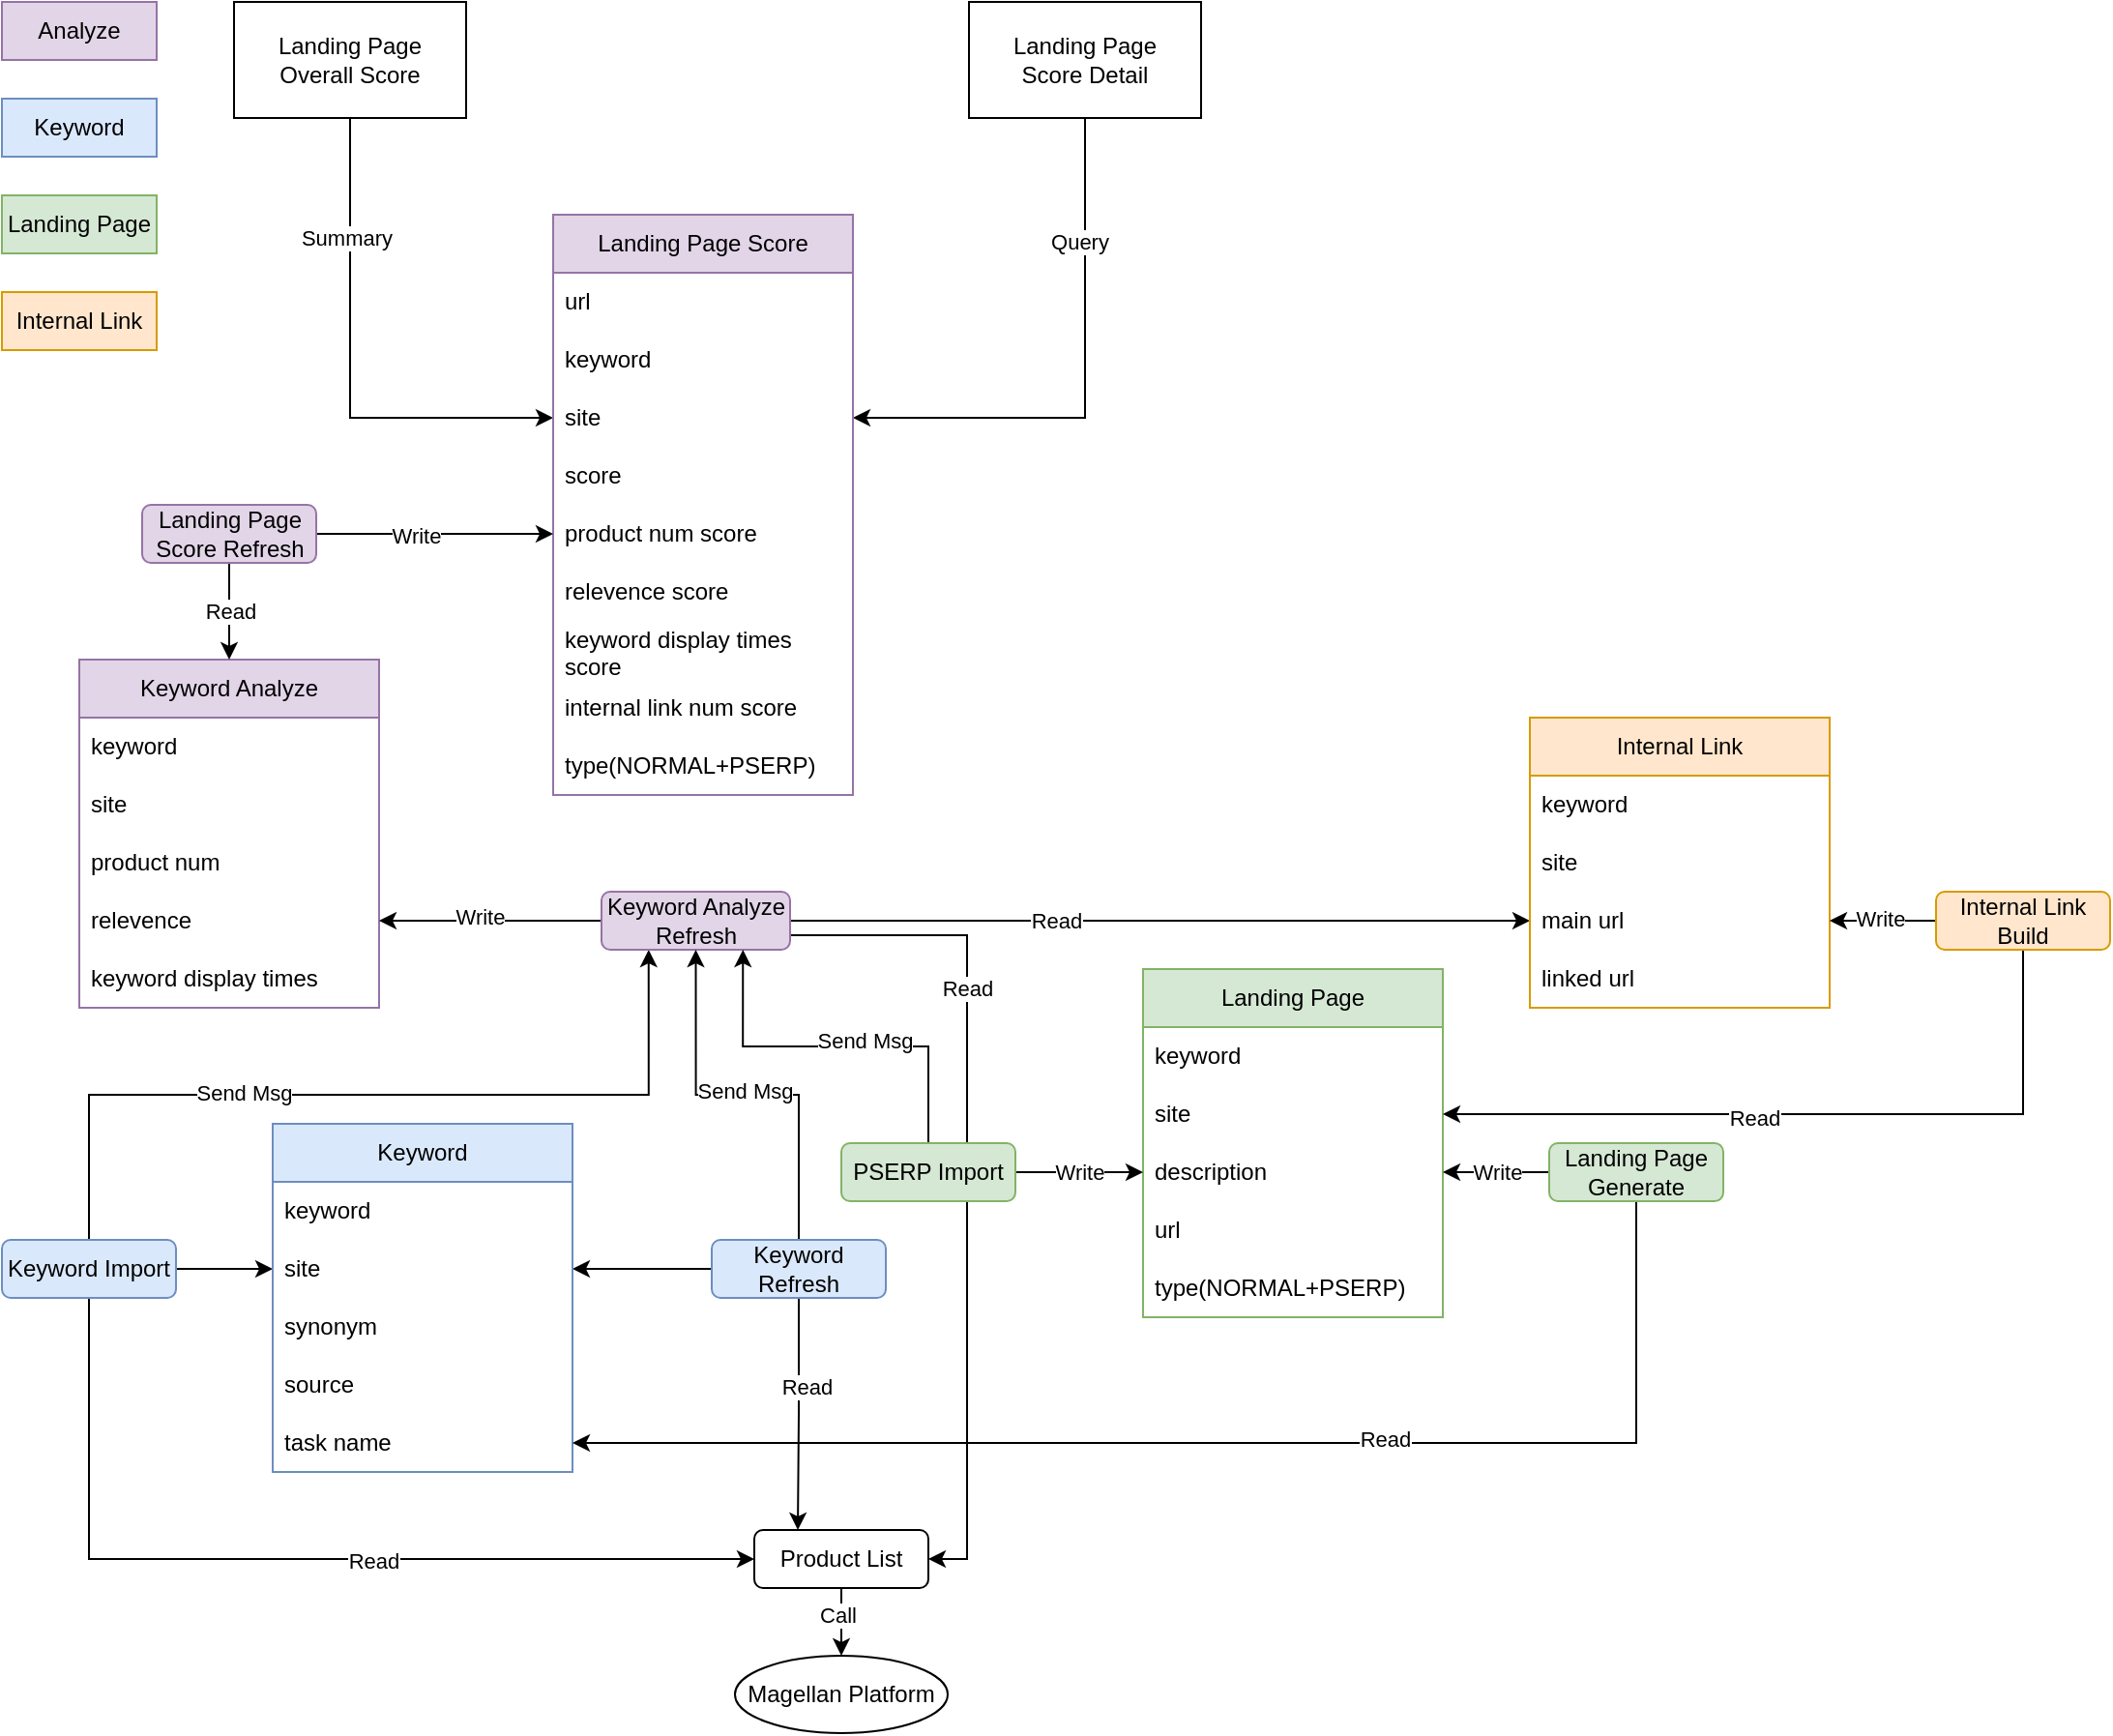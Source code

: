 <mxfile version="24.6.2" type="github">
  <diagram name="第 1 页" id="OEkk2NK1DtaFm7Vaiwa0">
    <mxGraphModel dx="2261" dy="1842" grid="1" gridSize="10" guides="1" tooltips="1" connect="1" arrows="1" fold="1" page="1" pageScale="1" pageWidth="827" pageHeight="1169" math="0" shadow="0">
      <root>
        <mxCell id="0" />
        <mxCell id="1" parent="0" />
        <mxCell id="KU0-YEUha7SOTbGTqwY7-40" style="edgeStyle=orthogonalEdgeStyle;rounded=0;orthogonalLoop=1;jettySize=auto;html=1;exitX=1;exitY=0.5;exitDx=0;exitDy=0;entryX=0;entryY=0.5;entryDx=0;entryDy=0;" parent="1" source="_38UN1bSElnnlys52ko4-7" target="rbzPLPuLKjnH79Xls7Ae-63" edge="1">
          <mxGeometry relative="1" as="geometry" />
        </mxCell>
        <mxCell id="KU0-YEUha7SOTbGTqwY7-43" style="edgeStyle=orthogonalEdgeStyle;rounded=0;orthogonalLoop=1;jettySize=auto;html=1;exitX=0.5;exitY=1;exitDx=0;exitDy=0;entryX=0;entryY=0.5;entryDx=0;entryDy=0;" parent="1" source="_38UN1bSElnnlys52ko4-7" target="_38UN1bSElnnlys52ko4-12" edge="1">
          <mxGeometry relative="1" as="geometry" />
        </mxCell>
        <mxCell id="KU0-YEUha7SOTbGTqwY7-68" value="Read" style="edgeLabel;html=1;align=center;verticalAlign=middle;resizable=0;points=[];" parent="KU0-YEUha7SOTbGTqwY7-43" vertex="1" connectable="0">
          <mxGeometry x="0.175" relative="1" as="geometry">
            <mxPoint y="1" as="offset" />
          </mxGeometry>
        </mxCell>
        <mxCell id="KU0-YEUha7SOTbGTqwY7-48" style="edgeStyle=orthogonalEdgeStyle;rounded=0;orthogonalLoop=1;jettySize=auto;html=1;exitX=0.5;exitY=0;exitDx=0;exitDy=0;entryX=0.25;entryY=1;entryDx=0;entryDy=0;" parent="1" source="_38UN1bSElnnlys52ko4-7" target="rbzPLPuLKjnH79Xls7Ae-17" edge="1">
          <mxGeometry relative="1" as="geometry" />
        </mxCell>
        <mxCell id="KU0-YEUha7SOTbGTqwY7-65" value="Send Msg" style="edgeLabel;html=1;align=center;verticalAlign=middle;resizable=0;points=[];" parent="KU0-YEUha7SOTbGTqwY7-48" vertex="1" connectable="0">
          <mxGeometry x="-0.297" y="1" relative="1" as="geometry">
            <mxPoint as="offset" />
          </mxGeometry>
        </mxCell>
        <mxCell id="_38UN1bSElnnlys52ko4-7" value="Keyword Import" style="rounded=1;whiteSpace=wrap;html=1;fillColor=#dae8fc;strokeColor=#6c8ebf;" parent="1" vertex="1">
          <mxGeometry x="-20" y="330" width="90" height="30" as="geometry" />
        </mxCell>
        <mxCell id="rbzPLPuLKjnH79Xls7Ae-16" style="edgeStyle=orthogonalEdgeStyle;rounded=0;orthogonalLoop=1;jettySize=auto;html=1;exitX=0.5;exitY=1;exitDx=0;exitDy=0;entryX=0.5;entryY=0;entryDx=0;entryDy=0;" parent="1" source="_38UN1bSElnnlys52ko4-12" target="_38UN1bSElnnlys52ko4-13" edge="1">
          <mxGeometry relative="1" as="geometry" />
        </mxCell>
        <mxCell id="rbzPLPuLKjnH79Xls7Ae-108" value="Call" style="edgeLabel;html=1;align=center;verticalAlign=middle;resizable=0;points=[];" parent="rbzPLPuLKjnH79Xls7Ae-16" vertex="1" connectable="0">
          <mxGeometry x="-0.225" y="-2" relative="1" as="geometry">
            <mxPoint as="offset" />
          </mxGeometry>
        </mxCell>
        <mxCell id="_38UN1bSElnnlys52ko4-12" value="Product List" style="rounded=1;whiteSpace=wrap;html=1;" parent="1" vertex="1">
          <mxGeometry x="369" y="480" width="90" height="30" as="geometry" />
        </mxCell>
        <mxCell id="_38UN1bSElnnlys52ko4-13" value="Magellan Platform" style="ellipse;whiteSpace=wrap;html=1;" parent="1" vertex="1">
          <mxGeometry x="359" y="545" width="110" height="40" as="geometry" />
        </mxCell>
        <mxCell id="KU0-YEUha7SOTbGTqwY7-57" style="edgeStyle=orthogonalEdgeStyle;rounded=0;orthogonalLoop=1;jettySize=auto;html=1;exitX=0.5;exitY=1;exitDx=0;exitDy=0;entryX=0;entryY=0.5;entryDx=0;entryDy=0;" parent="1" source="rbzPLPuLKjnH79Xls7Ae-2" target="rbzPLPuLKjnH79Xls7Ae-26" edge="1">
          <mxGeometry relative="1" as="geometry" />
        </mxCell>
        <mxCell id="KU0-YEUha7SOTbGTqwY7-59" value="Summary" style="edgeLabel;html=1;align=center;verticalAlign=middle;resizable=0;points=[];" parent="KU0-YEUha7SOTbGTqwY7-57" vertex="1" connectable="0">
          <mxGeometry x="-0.523" y="-2" relative="1" as="geometry">
            <mxPoint as="offset" />
          </mxGeometry>
        </mxCell>
        <mxCell id="rbzPLPuLKjnH79Xls7Ae-2" value="&lt;div&gt;Landing Page&lt;/div&gt;Overall Score" style="rounded=0;whiteSpace=wrap;html=1;" parent="1" vertex="1">
          <mxGeometry x="100" y="-310" width="120" height="60" as="geometry" />
        </mxCell>
        <mxCell id="KU0-YEUha7SOTbGTqwY7-58" style="edgeStyle=orthogonalEdgeStyle;rounded=0;orthogonalLoop=1;jettySize=auto;html=1;exitX=0.5;exitY=1;exitDx=0;exitDy=0;entryX=1;entryY=0.5;entryDx=0;entryDy=0;" parent="1" source="rbzPLPuLKjnH79Xls7Ae-3" target="rbzPLPuLKjnH79Xls7Ae-26" edge="1">
          <mxGeometry relative="1" as="geometry" />
        </mxCell>
        <mxCell id="KU0-YEUha7SOTbGTqwY7-60" value="Query" style="edgeLabel;html=1;align=center;verticalAlign=middle;resizable=0;points=[];" parent="KU0-YEUha7SOTbGTqwY7-58" vertex="1" connectable="0">
          <mxGeometry x="-0.534" y="-3" relative="1" as="geometry">
            <mxPoint as="offset" />
          </mxGeometry>
        </mxCell>
        <mxCell id="rbzPLPuLKjnH79Xls7Ae-3" value="&lt;div&gt;&lt;div&gt;Landing Page&lt;/div&gt;&lt;/div&gt;Score Detail" style="rounded=0;whiteSpace=wrap;html=1;" parent="1" vertex="1">
          <mxGeometry x="480" y="-310" width="120" height="60" as="geometry" />
        </mxCell>
        <mxCell id="rbzPLPuLKjnH79Xls7Ae-4" value="Landing Page Score" style="swimlane;fontStyle=0;childLayout=stackLayout;horizontal=1;startSize=30;horizontalStack=0;resizeParent=1;resizeParentMax=0;resizeLast=0;collapsible=1;marginBottom=0;whiteSpace=wrap;html=1;fillColor=#e1d5e7;strokeColor=#9673a6;" parent="1" vertex="1">
          <mxGeometry x="265" y="-200" width="155" height="300" as="geometry" />
        </mxCell>
        <mxCell id="rbzPLPuLKjnH79Xls7Ae-5" value="url" style="text;strokeColor=none;fillColor=none;align=left;verticalAlign=middle;spacingLeft=4;spacingRight=4;overflow=hidden;points=[[0,0.5],[1,0.5]];portConstraint=eastwest;rotatable=0;whiteSpace=wrap;html=1;" parent="rbzPLPuLKjnH79Xls7Ae-4" vertex="1">
          <mxGeometry y="30" width="155" height="30" as="geometry" />
        </mxCell>
        <mxCell id="rbzPLPuLKjnH79Xls7Ae-25" value="keyword" style="text;strokeColor=none;fillColor=none;align=left;verticalAlign=middle;spacingLeft=4;spacingRight=4;overflow=hidden;points=[[0,0.5],[1,0.5]];portConstraint=eastwest;rotatable=0;whiteSpace=wrap;html=1;" parent="rbzPLPuLKjnH79Xls7Ae-4" vertex="1">
          <mxGeometry y="60" width="155" height="30" as="geometry" />
        </mxCell>
        <mxCell id="rbzPLPuLKjnH79Xls7Ae-26" value="site" style="text;strokeColor=none;fillColor=none;align=left;verticalAlign=middle;spacingLeft=4;spacingRight=4;overflow=hidden;points=[[0,0.5],[1,0.5]];portConstraint=eastwest;rotatable=0;whiteSpace=wrap;html=1;" parent="rbzPLPuLKjnH79Xls7Ae-4" vertex="1">
          <mxGeometry y="90" width="155" height="30" as="geometry" />
        </mxCell>
        <mxCell id="rbzPLPuLKjnH79Xls7Ae-96" value="score" style="text;strokeColor=none;fillColor=none;align=left;verticalAlign=middle;spacingLeft=4;spacingRight=4;overflow=hidden;points=[[0,0.5],[1,0.5]];portConstraint=eastwest;rotatable=0;whiteSpace=wrap;html=1;" parent="rbzPLPuLKjnH79Xls7Ae-4" vertex="1">
          <mxGeometry y="120" width="155" height="30" as="geometry" />
        </mxCell>
        <mxCell id="rbzPLPuLKjnH79Xls7Ae-6" value="product num score" style="text;strokeColor=none;fillColor=none;align=left;verticalAlign=middle;spacingLeft=4;spacingRight=4;overflow=hidden;points=[[0,0.5],[1,0.5]];portConstraint=eastwest;rotatable=0;whiteSpace=wrap;html=1;" parent="rbzPLPuLKjnH79Xls7Ae-4" vertex="1">
          <mxGeometry y="150" width="155" height="30" as="geometry" />
        </mxCell>
        <mxCell id="rbzPLPuLKjnH79Xls7Ae-7" value="relevence score" style="text;strokeColor=none;fillColor=none;align=left;verticalAlign=middle;spacingLeft=4;spacingRight=4;overflow=hidden;points=[[0,0.5],[1,0.5]];portConstraint=eastwest;rotatable=0;whiteSpace=wrap;html=1;" parent="rbzPLPuLKjnH79Xls7Ae-4" vertex="1">
          <mxGeometry y="180" width="155" height="30" as="geometry" />
        </mxCell>
        <mxCell id="rbzPLPuLKjnH79Xls7Ae-8" value="keyword display times score" style="text;strokeColor=none;fillColor=none;align=left;verticalAlign=middle;spacingLeft=4;spacingRight=4;overflow=hidden;points=[[0,0.5],[1,0.5]];portConstraint=eastwest;rotatable=0;whiteSpace=wrap;html=1;" parent="rbzPLPuLKjnH79Xls7Ae-4" vertex="1">
          <mxGeometry y="210" width="155" height="30" as="geometry" />
        </mxCell>
        <mxCell id="rbzPLPuLKjnH79Xls7Ae-9" value="internal link num score" style="text;strokeColor=none;fillColor=none;align=left;verticalAlign=middle;spacingLeft=4;spacingRight=4;overflow=hidden;points=[[0,0.5],[1,0.5]];portConstraint=eastwest;rotatable=0;whiteSpace=wrap;html=1;" parent="rbzPLPuLKjnH79Xls7Ae-4" vertex="1">
          <mxGeometry y="240" width="155" height="30" as="geometry" />
        </mxCell>
        <mxCell id="rbzPLPuLKjnH79Xls7Ae-14" value="type(NORMAL+PSERP)" style="text;strokeColor=none;fillColor=none;align=left;verticalAlign=middle;spacingLeft=4;spacingRight=4;overflow=hidden;points=[[0,0.5],[1,0.5]];portConstraint=eastwest;rotatable=0;whiteSpace=wrap;html=1;" parent="rbzPLPuLKjnH79Xls7Ae-4" vertex="1">
          <mxGeometry y="270" width="155" height="30" as="geometry" />
        </mxCell>
        <mxCell id="rbzPLPuLKjnH79Xls7Ae-18" value="Keyword Analyze" style="swimlane;fontStyle=0;childLayout=stackLayout;horizontal=1;startSize=30;horizontalStack=0;resizeParent=1;resizeParentMax=0;resizeLast=0;collapsible=1;marginBottom=0;whiteSpace=wrap;html=1;fillColor=#e1d5e7;strokeColor=#9673a6;" parent="1" vertex="1">
          <mxGeometry x="20" y="30" width="155" height="180" as="geometry" />
        </mxCell>
        <mxCell id="rbzPLPuLKjnH79Xls7Ae-19" value="keyword" style="text;strokeColor=none;fillColor=none;align=left;verticalAlign=middle;spacingLeft=4;spacingRight=4;overflow=hidden;points=[[0,0.5],[1,0.5]];portConstraint=eastwest;rotatable=0;whiteSpace=wrap;html=1;" parent="rbzPLPuLKjnH79Xls7Ae-18" vertex="1">
          <mxGeometry y="30" width="155" height="30" as="geometry" />
        </mxCell>
        <mxCell id="rbzPLPuLKjnH79Xls7Ae-20" value="site" style="text;strokeColor=none;fillColor=none;align=left;verticalAlign=middle;spacingLeft=4;spacingRight=4;overflow=hidden;points=[[0,0.5],[1,0.5]];portConstraint=eastwest;rotatable=0;whiteSpace=wrap;html=1;" parent="rbzPLPuLKjnH79Xls7Ae-18" vertex="1">
          <mxGeometry y="60" width="155" height="30" as="geometry" />
        </mxCell>
        <mxCell id="rbzPLPuLKjnH79Xls7Ae-27" value="product num" style="text;strokeColor=none;fillColor=none;align=left;verticalAlign=middle;spacingLeft=4;spacingRight=4;overflow=hidden;points=[[0,0.5],[1,0.5]];portConstraint=eastwest;rotatable=0;whiteSpace=wrap;html=1;" parent="rbzPLPuLKjnH79Xls7Ae-18" vertex="1">
          <mxGeometry y="90" width="155" height="30" as="geometry" />
        </mxCell>
        <mxCell id="rbzPLPuLKjnH79Xls7Ae-21" value="relevence" style="text;strokeColor=none;fillColor=none;align=left;verticalAlign=middle;spacingLeft=4;spacingRight=4;overflow=hidden;points=[[0,0.5],[1,0.5]];portConstraint=eastwest;rotatable=0;whiteSpace=wrap;html=1;" parent="rbzPLPuLKjnH79Xls7Ae-18" vertex="1">
          <mxGeometry y="120" width="155" height="30" as="geometry" />
        </mxCell>
        <mxCell id="rbzPLPuLKjnH79Xls7Ae-22" value="keyword display times" style="text;strokeColor=none;fillColor=none;align=left;verticalAlign=middle;spacingLeft=4;spacingRight=4;overflow=hidden;points=[[0,0.5],[1,0.5]];portConstraint=eastwest;rotatable=0;whiteSpace=wrap;html=1;" parent="rbzPLPuLKjnH79Xls7Ae-18" vertex="1">
          <mxGeometry y="150" width="155" height="30" as="geometry" />
        </mxCell>
        <mxCell id="KU0-YEUha7SOTbGTqwY7-50" style="edgeStyle=orthogonalEdgeStyle;rounded=0;orthogonalLoop=1;jettySize=auto;html=1;exitX=0;exitY=0.5;exitDx=0;exitDy=0;" parent="1" source="rbzPLPuLKjnH79Xls7Ae-17" target="rbzPLPuLKjnH79Xls7Ae-21" edge="1">
          <mxGeometry relative="1" as="geometry" />
        </mxCell>
        <mxCell id="KU0-YEUha7SOTbGTqwY7-62" value="Write" style="edgeLabel;html=1;align=center;verticalAlign=middle;resizable=0;points=[];" parent="KU0-YEUha7SOTbGTqwY7-50" vertex="1" connectable="0">
          <mxGeometry x="0.094" y="-4" relative="1" as="geometry">
            <mxPoint y="2" as="offset" />
          </mxGeometry>
        </mxCell>
        <mxCell id="KU0-YEUha7SOTbGTqwY7-52" style="edgeStyle=orthogonalEdgeStyle;rounded=0;orthogonalLoop=1;jettySize=auto;html=1;exitX=1;exitY=0.5;exitDx=0;exitDy=0;" parent="1" source="rbzPLPuLKjnH79Xls7Ae-17" target="rbzPLPuLKjnH79Xls7Ae-90" edge="1">
          <mxGeometry relative="1" as="geometry" />
        </mxCell>
        <mxCell id="KU0-YEUha7SOTbGTqwY7-71" value="Read" style="edgeLabel;html=1;align=center;verticalAlign=middle;resizable=0;points=[];" parent="KU0-YEUha7SOTbGTqwY7-52" vertex="1" connectable="0">
          <mxGeometry x="-0.284" y="-3" relative="1" as="geometry">
            <mxPoint y="-3" as="offset" />
          </mxGeometry>
        </mxCell>
        <mxCell id="j0SegVbOgmOSn6WBIS1T-1" style="edgeStyle=orthogonalEdgeStyle;rounded=0;orthogonalLoop=1;jettySize=auto;html=1;exitX=1;exitY=0.75;exitDx=0;exitDy=0;entryX=1;entryY=0.5;entryDx=0;entryDy=0;" parent="1" source="rbzPLPuLKjnH79Xls7Ae-17" target="_38UN1bSElnnlys52ko4-12" edge="1">
          <mxGeometry relative="1" as="geometry" />
        </mxCell>
        <mxCell id="j0SegVbOgmOSn6WBIS1T-2" value="Read" style="edgeLabel;html=1;align=center;verticalAlign=middle;resizable=0;points=[];" parent="j0SegVbOgmOSn6WBIS1T-1" vertex="1" connectable="0">
          <mxGeometry x="-0.454" relative="1" as="geometry">
            <mxPoint as="offset" />
          </mxGeometry>
        </mxCell>
        <mxCell id="rbzPLPuLKjnH79Xls7Ae-17" value="Keyword Analyze Refresh" style="rounded=1;whiteSpace=wrap;html=1;fillColor=#e1d5e7;strokeColor=#9673a6;" parent="1" vertex="1">
          <mxGeometry x="290" y="150" width="97.5" height="30" as="geometry" />
        </mxCell>
        <mxCell id="rbzPLPuLKjnH79Xls7Ae-31" value="Landing Page" style="swimlane;fontStyle=0;childLayout=stackLayout;horizontal=1;startSize=30;horizontalStack=0;resizeParent=1;resizeParentMax=0;resizeLast=0;collapsible=1;marginBottom=0;whiteSpace=wrap;html=1;fillColor=#d5e8d4;strokeColor=#82b366;" parent="1" vertex="1">
          <mxGeometry x="570" y="190" width="155" height="180" as="geometry" />
        </mxCell>
        <mxCell id="rbzPLPuLKjnH79Xls7Ae-32" value="keyword" style="text;strokeColor=none;fillColor=none;align=left;verticalAlign=middle;spacingLeft=4;spacingRight=4;overflow=hidden;points=[[0,0.5],[1,0.5]];portConstraint=eastwest;rotatable=0;whiteSpace=wrap;html=1;" parent="rbzPLPuLKjnH79Xls7Ae-31" vertex="1">
          <mxGeometry y="30" width="155" height="30" as="geometry" />
        </mxCell>
        <mxCell id="rbzPLPuLKjnH79Xls7Ae-33" value="site" style="text;strokeColor=none;fillColor=none;align=left;verticalAlign=middle;spacingLeft=4;spacingRight=4;overflow=hidden;points=[[0,0.5],[1,0.5]];portConstraint=eastwest;rotatable=0;whiteSpace=wrap;html=1;" parent="rbzPLPuLKjnH79Xls7Ae-31" vertex="1">
          <mxGeometry y="60" width="155" height="30" as="geometry" />
        </mxCell>
        <mxCell id="rbzPLPuLKjnH79Xls7Ae-77" value="description" style="text;strokeColor=none;fillColor=none;align=left;verticalAlign=middle;spacingLeft=4;spacingRight=4;overflow=hidden;points=[[0,0.5],[1,0.5]];portConstraint=eastwest;rotatable=0;whiteSpace=wrap;html=1;" parent="rbzPLPuLKjnH79Xls7Ae-31" vertex="1">
          <mxGeometry y="90" width="155" height="30" as="geometry" />
        </mxCell>
        <mxCell id="rbzPLPuLKjnH79Xls7Ae-34" value="url" style="text;strokeColor=none;fillColor=none;align=left;verticalAlign=middle;spacingLeft=4;spacingRight=4;overflow=hidden;points=[[0,0.5],[1,0.5]];portConstraint=eastwest;rotatable=0;whiteSpace=wrap;html=1;" parent="rbzPLPuLKjnH79Xls7Ae-31" vertex="1">
          <mxGeometry y="120" width="155" height="30" as="geometry" />
        </mxCell>
        <mxCell id="rbzPLPuLKjnH79Xls7Ae-35" value="type(NORMAL+PSERP)" style="text;strokeColor=none;fillColor=none;align=left;verticalAlign=middle;spacingLeft=4;spacingRight=4;overflow=hidden;points=[[0,0.5],[1,0.5]];portConstraint=eastwest;rotatable=0;whiteSpace=wrap;html=1;" parent="rbzPLPuLKjnH79Xls7Ae-31" vertex="1">
          <mxGeometry y="150" width="155" height="30" as="geometry" />
        </mxCell>
        <mxCell id="KU0-YEUha7SOTbGTqwY7-41" style="edgeStyle=orthogonalEdgeStyle;rounded=0;orthogonalLoop=1;jettySize=auto;html=1;exitX=0;exitY=0.5;exitDx=0;exitDy=0;entryX=1;entryY=0.5;entryDx=0;entryDy=0;" parent="1" source="rbzPLPuLKjnH79Xls7Ae-44" target="rbzPLPuLKjnH79Xls7Ae-63" edge="1">
          <mxGeometry relative="1" as="geometry" />
        </mxCell>
        <mxCell id="KU0-YEUha7SOTbGTqwY7-42" style="edgeStyle=orthogonalEdgeStyle;rounded=0;orthogonalLoop=1;jettySize=auto;html=1;exitX=0.5;exitY=1;exitDx=0;exitDy=0;entryX=0.25;entryY=0;entryDx=0;entryDy=0;" parent="1" source="rbzPLPuLKjnH79Xls7Ae-44" target="_38UN1bSElnnlys52ko4-12" edge="1">
          <mxGeometry relative="1" as="geometry" />
        </mxCell>
        <mxCell id="KU0-YEUha7SOTbGTqwY7-69" value="Read" style="edgeLabel;html=1;align=center;verticalAlign=middle;resizable=0;points=[];" parent="KU0-YEUha7SOTbGTqwY7-42" vertex="1" connectable="0">
          <mxGeometry x="-0.245" y="4" relative="1" as="geometry">
            <mxPoint as="offset" />
          </mxGeometry>
        </mxCell>
        <mxCell id="KU0-YEUha7SOTbGTqwY7-47" style="edgeStyle=orthogonalEdgeStyle;rounded=0;orthogonalLoop=1;jettySize=auto;html=1;exitX=0.5;exitY=0;exitDx=0;exitDy=0;entryX=0.5;entryY=1;entryDx=0;entryDy=0;" parent="1" source="rbzPLPuLKjnH79Xls7Ae-44" target="rbzPLPuLKjnH79Xls7Ae-17" edge="1">
          <mxGeometry relative="1" as="geometry" />
        </mxCell>
        <mxCell id="KU0-YEUha7SOTbGTqwY7-66" value="Send Msg" style="edgeLabel;html=1;align=center;verticalAlign=middle;resizable=0;points=[];" parent="KU0-YEUha7SOTbGTqwY7-47" vertex="1" connectable="0">
          <mxGeometry x="0.028" y="-2" relative="1" as="geometry">
            <mxPoint x="1" as="offset" />
          </mxGeometry>
        </mxCell>
        <mxCell id="rbzPLPuLKjnH79Xls7Ae-44" value="Keyword Refresh" style="rounded=1;whiteSpace=wrap;html=1;fillColor=#dae8fc;strokeColor=#6c8ebf;" parent="1" vertex="1">
          <mxGeometry x="347" y="330" width="90" height="30" as="geometry" />
        </mxCell>
        <mxCell id="rbzPLPuLKjnH79Xls7Ae-61" value="Keyword" style="swimlane;fontStyle=0;childLayout=stackLayout;horizontal=1;startSize=30;horizontalStack=0;resizeParent=1;resizeParentMax=0;resizeLast=0;collapsible=1;marginBottom=0;whiteSpace=wrap;html=1;fillColor=#dae8fc;strokeColor=#6c8ebf;" parent="1" vertex="1">
          <mxGeometry x="120" y="270" width="155" height="180" as="geometry" />
        </mxCell>
        <mxCell id="rbzPLPuLKjnH79Xls7Ae-62" value="keyword" style="text;strokeColor=none;fillColor=none;align=left;verticalAlign=middle;spacingLeft=4;spacingRight=4;overflow=hidden;points=[[0,0.5],[1,0.5]];portConstraint=eastwest;rotatable=0;whiteSpace=wrap;html=1;" parent="rbzPLPuLKjnH79Xls7Ae-61" vertex="1">
          <mxGeometry y="30" width="155" height="30" as="geometry" />
        </mxCell>
        <mxCell id="rbzPLPuLKjnH79Xls7Ae-63" value="site" style="text;strokeColor=none;fillColor=none;align=left;verticalAlign=middle;spacingLeft=4;spacingRight=4;overflow=hidden;points=[[0,0.5],[1,0.5]];portConstraint=eastwest;rotatable=0;whiteSpace=wrap;html=1;" parent="rbzPLPuLKjnH79Xls7Ae-61" vertex="1">
          <mxGeometry y="60" width="155" height="30" as="geometry" />
        </mxCell>
        <mxCell id="rbzPLPuLKjnH79Xls7Ae-64" value="synonym" style="text;strokeColor=none;fillColor=none;align=left;verticalAlign=middle;spacingLeft=4;spacingRight=4;overflow=hidden;points=[[0,0.5],[1,0.5]];portConstraint=eastwest;rotatable=0;whiteSpace=wrap;html=1;" parent="rbzPLPuLKjnH79Xls7Ae-61" vertex="1">
          <mxGeometry y="90" width="155" height="30" as="geometry" />
        </mxCell>
        <mxCell id="rbzPLPuLKjnH79Xls7Ae-65" value="source" style="text;strokeColor=none;fillColor=none;align=left;verticalAlign=middle;spacingLeft=4;spacingRight=4;overflow=hidden;points=[[0,0.5],[1,0.5]];portConstraint=eastwest;rotatable=0;whiteSpace=wrap;html=1;" parent="rbzPLPuLKjnH79Xls7Ae-61" vertex="1">
          <mxGeometry y="120" width="155" height="30" as="geometry" />
        </mxCell>
        <mxCell id="rbzPLPuLKjnH79Xls7Ae-66" value="task name" style="text;strokeColor=none;fillColor=none;align=left;verticalAlign=middle;spacingLeft=4;spacingRight=4;overflow=hidden;points=[[0,0.5],[1,0.5]];portConstraint=eastwest;rotatable=0;whiteSpace=wrap;html=1;" parent="rbzPLPuLKjnH79Xls7Ae-61" vertex="1">
          <mxGeometry y="150" width="155" height="30" as="geometry" />
        </mxCell>
        <mxCell id="rbzPLPuLKjnH79Xls7Ae-87" value="Internal Link" style="swimlane;fontStyle=0;childLayout=stackLayout;horizontal=1;startSize=30;horizontalStack=0;resizeParent=1;resizeParentMax=0;resizeLast=0;collapsible=1;marginBottom=0;whiteSpace=wrap;html=1;fillColor=#ffe6cc;strokeColor=#d79b00;" parent="1" vertex="1">
          <mxGeometry x="770" y="60" width="155" height="150" as="geometry" />
        </mxCell>
        <mxCell id="rbzPLPuLKjnH79Xls7Ae-88" value="keyword" style="text;strokeColor=none;fillColor=none;align=left;verticalAlign=middle;spacingLeft=4;spacingRight=4;overflow=hidden;points=[[0,0.5],[1,0.5]];portConstraint=eastwest;rotatable=0;whiteSpace=wrap;html=1;" parent="rbzPLPuLKjnH79Xls7Ae-87" vertex="1">
          <mxGeometry y="30" width="155" height="30" as="geometry" />
        </mxCell>
        <mxCell id="rbzPLPuLKjnH79Xls7Ae-89" value="site" style="text;strokeColor=none;fillColor=none;align=left;verticalAlign=middle;spacingLeft=4;spacingRight=4;overflow=hidden;points=[[0,0.5],[1,0.5]];portConstraint=eastwest;rotatable=0;whiteSpace=wrap;html=1;" parent="rbzPLPuLKjnH79Xls7Ae-87" vertex="1">
          <mxGeometry y="60" width="155" height="30" as="geometry" />
        </mxCell>
        <mxCell id="rbzPLPuLKjnH79Xls7Ae-90" value="main url" style="text;strokeColor=none;fillColor=none;align=left;verticalAlign=middle;spacingLeft=4;spacingRight=4;overflow=hidden;points=[[0,0.5],[1,0.5]];portConstraint=eastwest;rotatable=0;whiteSpace=wrap;html=1;" parent="rbzPLPuLKjnH79Xls7Ae-87" vertex="1">
          <mxGeometry y="90" width="155" height="30" as="geometry" />
        </mxCell>
        <mxCell id="rbzPLPuLKjnH79Xls7Ae-91" value="linked url" style="text;strokeColor=none;fillColor=none;align=left;verticalAlign=middle;spacingLeft=4;spacingRight=4;overflow=hidden;points=[[0,0.5],[1,0.5]];portConstraint=eastwest;rotatable=0;whiteSpace=wrap;html=1;" parent="rbzPLPuLKjnH79Xls7Ae-87" vertex="1">
          <mxGeometry y="120" width="155" height="30" as="geometry" />
        </mxCell>
        <mxCell id="KU0-YEUha7SOTbGTqwY7-45" value="Write" style="edgeStyle=orthogonalEdgeStyle;rounded=0;orthogonalLoop=1;jettySize=auto;html=1;exitX=1;exitY=0.5;exitDx=0;exitDy=0;" parent="1" source="rbzPLPuLKjnH79Xls7Ae-97" target="rbzPLPuLKjnH79Xls7Ae-77" edge="1">
          <mxGeometry relative="1" as="geometry" />
        </mxCell>
        <mxCell id="KU0-YEUha7SOTbGTqwY7-46" style="edgeStyle=orthogonalEdgeStyle;rounded=0;orthogonalLoop=1;jettySize=auto;html=1;exitX=0.5;exitY=0;exitDx=0;exitDy=0;entryX=0.75;entryY=1;entryDx=0;entryDy=0;" parent="1" source="rbzPLPuLKjnH79Xls7Ae-97" target="rbzPLPuLKjnH79Xls7Ae-17" edge="1">
          <mxGeometry relative="1" as="geometry" />
        </mxCell>
        <mxCell id="KU0-YEUha7SOTbGTqwY7-67" value="Send Msg" style="edgeLabel;html=1;align=center;verticalAlign=middle;resizable=0;points=[];" parent="KU0-YEUha7SOTbGTqwY7-46" vertex="1" connectable="0">
          <mxGeometry x="-0.142" y="-3" relative="1" as="geometry">
            <mxPoint x="1" as="offset" />
          </mxGeometry>
        </mxCell>
        <mxCell id="rbzPLPuLKjnH79Xls7Ae-97" value="PSERP Import" style="rounded=1;whiteSpace=wrap;html=1;fillColor=#d5e8d4;strokeColor=#82b366;" parent="1" vertex="1">
          <mxGeometry x="414" y="280" width="90" height="30" as="geometry" />
        </mxCell>
        <mxCell id="KU0-YEUha7SOTbGTqwY7-53" value="Analyze" style="rounded=0;whiteSpace=wrap;html=1;fillColor=#e1d5e7;strokeColor=#9673a6;" parent="1" vertex="1">
          <mxGeometry x="-20" y="-310" width="80" height="30" as="geometry" />
        </mxCell>
        <mxCell id="KU0-YEUha7SOTbGTqwY7-54" value="Keyword" style="rounded=0;whiteSpace=wrap;html=1;fillColor=#dae8fc;strokeColor=#6c8ebf;" parent="1" vertex="1">
          <mxGeometry x="-20" y="-260" width="80" height="30" as="geometry" />
        </mxCell>
        <mxCell id="KU0-YEUha7SOTbGTqwY7-55" value="Landing Page" style="rounded=0;whiteSpace=wrap;html=1;fillColor=#d5e8d4;strokeColor=#82b366;" parent="1" vertex="1">
          <mxGeometry x="-20" y="-210" width="80" height="30" as="geometry" />
        </mxCell>
        <mxCell id="KU0-YEUha7SOTbGTqwY7-56" value="Internal Link" style="rounded=0;whiteSpace=wrap;html=1;fillColor=#ffe6cc;strokeColor=#d79b00;" parent="1" vertex="1">
          <mxGeometry x="-20" y="-160" width="80" height="30" as="geometry" />
        </mxCell>
        <mxCell id="KU0-YEUha7SOTbGTqwY7-73" style="edgeStyle=orthogonalEdgeStyle;rounded=0;orthogonalLoop=1;jettySize=auto;html=1;exitX=0;exitY=0.5;exitDx=0;exitDy=0;entryX=1;entryY=0.5;entryDx=0;entryDy=0;" parent="1" source="KU0-YEUha7SOTbGTqwY7-72" target="rbzPLPuLKjnH79Xls7Ae-77" edge="1">
          <mxGeometry relative="1" as="geometry" />
        </mxCell>
        <mxCell id="KU0-YEUha7SOTbGTqwY7-77" value="Write" style="edgeLabel;html=1;align=center;verticalAlign=middle;resizable=0;points=[];" parent="KU0-YEUha7SOTbGTqwY7-73" vertex="1" connectable="0">
          <mxGeometry x="0.036" relative="1" as="geometry">
            <mxPoint x="1" as="offset" />
          </mxGeometry>
        </mxCell>
        <mxCell id="KU0-YEUha7SOTbGTqwY7-79" style="edgeStyle=orthogonalEdgeStyle;rounded=0;orthogonalLoop=1;jettySize=auto;html=1;exitX=0.5;exitY=1;exitDx=0;exitDy=0;entryX=1;entryY=0.5;entryDx=0;entryDy=0;" parent="1" source="KU0-YEUha7SOTbGTqwY7-72" target="rbzPLPuLKjnH79Xls7Ae-66" edge="1">
          <mxGeometry relative="1" as="geometry" />
        </mxCell>
        <mxCell id="KU0-YEUha7SOTbGTqwY7-81" value="Read" style="edgeLabel;html=1;align=center;verticalAlign=middle;resizable=0;points=[];" parent="KU0-YEUha7SOTbGTqwY7-79" vertex="1" connectable="0">
          <mxGeometry x="-0.243" y="-2" relative="1" as="geometry">
            <mxPoint as="offset" />
          </mxGeometry>
        </mxCell>
        <mxCell id="KU0-YEUha7SOTbGTqwY7-72" value="Landing Page Generate" style="rounded=1;whiteSpace=wrap;html=1;fillColor=#d5e8d4;strokeColor=#82b366;" parent="1" vertex="1">
          <mxGeometry x="780" y="280" width="90" height="30" as="geometry" />
        </mxCell>
        <mxCell id="KU0-YEUha7SOTbGTqwY7-75" style="edgeStyle=orthogonalEdgeStyle;rounded=0;orthogonalLoop=1;jettySize=auto;html=1;exitX=0;exitY=0.5;exitDx=0;exitDy=0;entryX=1;entryY=0.5;entryDx=0;entryDy=0;" parent="1" source="KU0-YEUha7SOTbGTqwY7-74" target="rbzPLPuLKjnH79Xls7Ae-90" edge="1">
          <mxGeometry relative="1" as="geometry" />
        </mxCell>
        <mxCell id="KU0-YEUha7SOTbGTqwY7-76" value="Write" style="edgeLabel;html=1;align=center;verticalAlign=middle;resizable=0;points=[];" parent="KU0-YEUha7SOTbGTqwY7-75" vertex="1" connectable="0">
          <mxGeometry x="0.109" y="-1" relative="1" as="geometry">
            <mxPoint x="1" as="offset" />
          </mxGeometry>
        </mxCell>
        <mxCell id="KU0-YEUha7SOTbGTqwY7-78" style="edgeStyle=orthogonalEdgeStyle;rounded=0;orthogonalLoop=1;jettySize=auto;html=1;exitX=0.5;exitY=1;exitDx=0;exitDy=0;entryX=1;entryY=0.5;entryDx=0;entryDy=0;" parent="1" source="KU0-YEUha7SOTbGTqwY7-74" target="rbzPLPuLKjnH79Xls7Ae-33" edge="1">
          <mxGeometry relative="1" as="geometry" />
        </mxCell>
        <mxCell id="KU0-YEUha7SOTbGTqwY7-80" value="Read" style="edgeLabel;html=1;align=center;verticalAlign=middle;resizable=0;points=[];" parent="KU0-YEUha7SOTbGTqwY7-78" vertex="1" connectable="0">
          <mxGeometry x="0.166" y="2" relative="1" as="geometry">
            <mxPoint as="offset" />
          </mxGeometry>
        </mxCell>
        <mxCell id="KU0-YEUha7SOTbGTqwY7-74" value="Internal Link Build" style="rounded=1;whiteSpace=wrap;html=1;fillColor=#ffe6cc;strokeColor=#d79b00;" parent="1" vertex="1">
          <mxGeometry x="980" y="150" width="90" height="30" as="geometry" />
        </mxCell>
        <mxCell id="hmw77F0wYCpz3Nw_tx4I-2" value="Read" style="edgeStyle=orthogonalEdgeStyle;rounded=0;orthogonalLoop=1;jettySize=auto;html=1;exitX=0.5;exitY=1;exitDx=0;exitDy=0;entryX=0.5;entryY=0;entryDx=0;entryDy=0;" edge="1" parent="1" source="hmw77F0wYCpz3Nw_tx4I-1" target="rbzPLPuLKjnH79Xls7Ae-18">
          <mxGeometry relative="1" as="geometry" />
        </mxCell>
        <mxCell id="hmw77F0wYCpz3Nw_tx4I-3" style="edgeStyle=orthogonalEdgeStyle;rounded=0;orthogonalLoop=1;jettySize=auto;html=1;exitX=1;exitY=0.5;exitDx=0;exitDy=0;entryX=0;entryY=0.5;entryDx=0;entryDy=0;" edge="1" parent="1" source="hmw77F0wYCpz3Nw_tx4I-1" target="rbzPLPuLKjnH79Xls7Ae-6">
          <mxGeometry relative="1" as="geometry" />
        </mxCell>
        <mxCell id="hmw77F0wYCpz3Nw_tx4I-4" value="Write" style="edgeLabel;html=1;align=center;verticalAlign=middle;resizable=0;points=[];" vertex="1" connectable="0" parent="hmw77F0wYCpz3Nw_tx4I-3">
          <mxGeometry x="-0.167" relative="1" as="geometry">
            <mxPoint y="1" as="offset" />
          </mxGeometry>
        </mxCell>
        <mxCell id="hmw77F0wYCpz3Nw_tx4I-1" value="Landing Page Score Refresh" style="rounded=1;whiteSpace=wrap;html=1;fillColor=#e1d5e7;strokeColor=#9673a6;" vertex="1" parent="1">
          <mxGeometry x="52.5" y="-50" width="90" height="30" as="geometry" />
        </mxCell>
      </root>
    </mxGraphModel>
  </diagram>
</mxfile>
